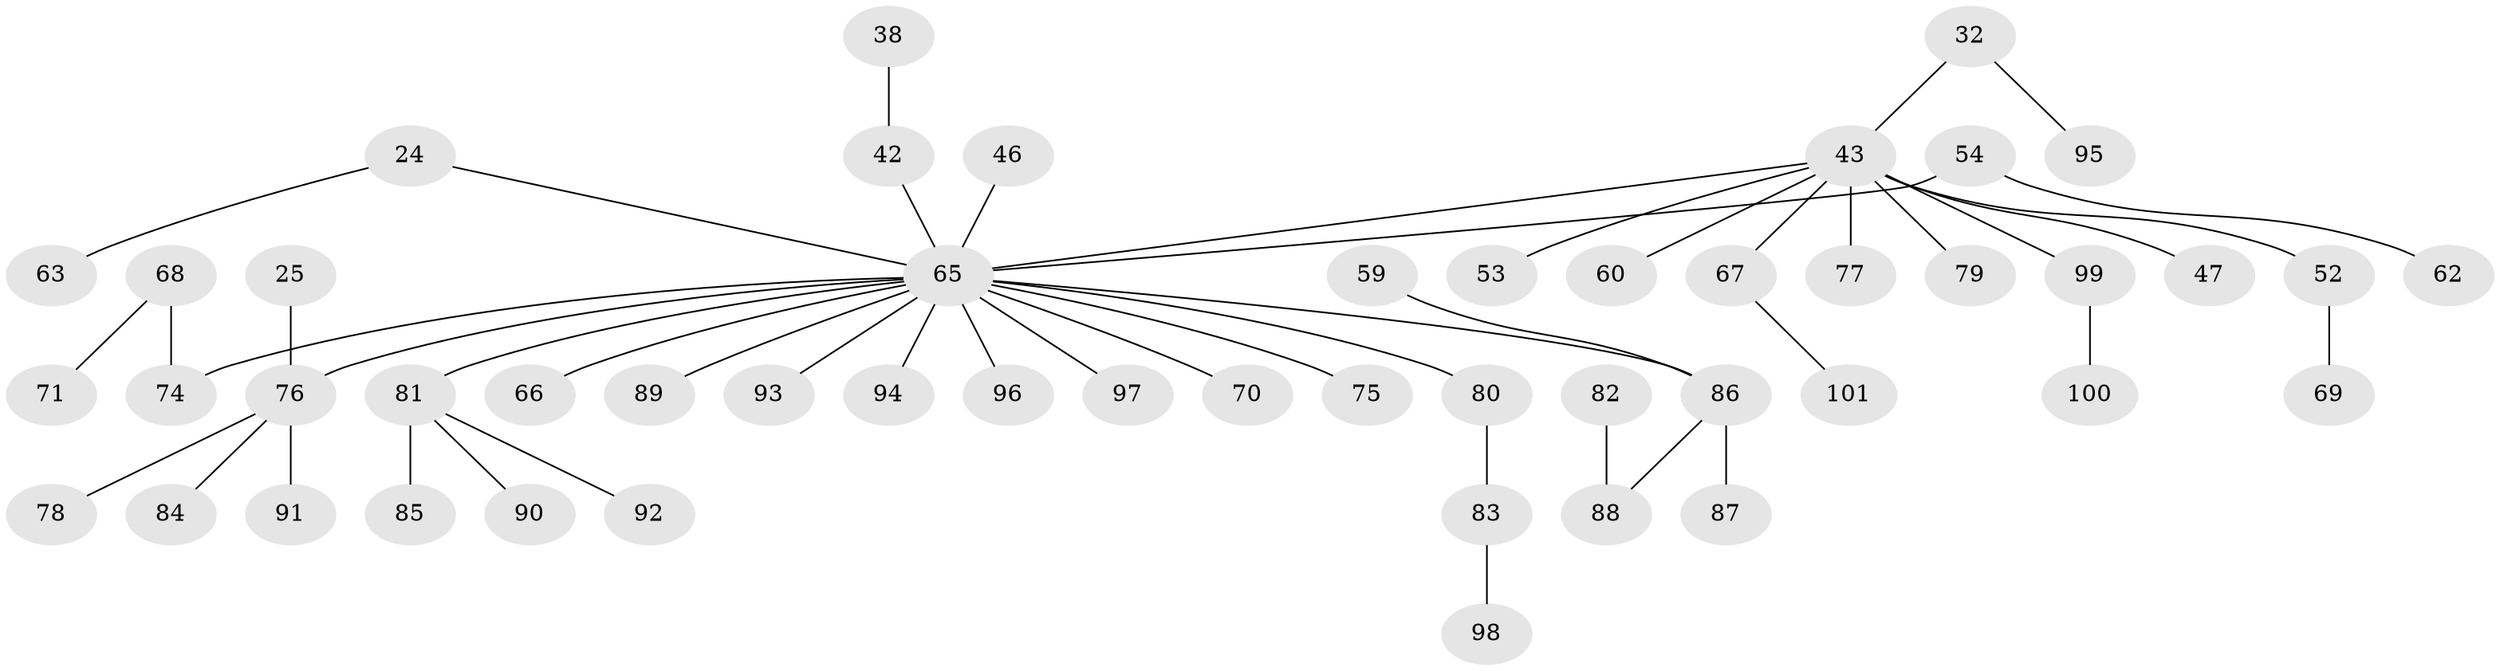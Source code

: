 // original degree distribution, {8: 0.009900990099009901, 4: 0.0594059405940594, 5: 0.039603960396039604, 2: 0.2376237623762376, 1: 0.48514851485148514, 3: 0.16831683168316833}
// Generated by graph-tools (version 1.1) at 2025/02/03/05/25 17:02:42]
// undirected, 50 vertices, 49 edges
graph export_dot {
graph [start="1"]
  node [color=gray90,style=filled];
  24;
  25;
  32;
  38;
  42 [super="+36"];
  43 [super="+31+35"];
  46;
  47;
  52;
  53;
  54;
  59;
  60;
  62;
  63;
  65 [super="+10+7+21+15+16+41+51+22+34+30+6+33+19"];
  66;
  67 [super="+48"];
  68;
  69;
  70;
  71;
  74 [super="+57"];
  75;
  76 [super="+49+73+20+17"];
  77;
  78;
  79;
  80 [super="+56+61"];
  81 [super="+64"];
  82;
  83;
  84;
  85;
  86 [super="+28+58+29+44"];
  87;
  88 [super="+50"];
  89;
  90;
  91;
  92;
  93;
  94;
  95;
  96;
  97;
  98;
  99;
  100;
  101;
  24 -- 63;
  24 -- 65;
  25 -- 76;
  32 -- 95;
  32 -- 43;
  38 -- 42;
  42 -- 65;
  43 -- 99;
  43 -- 77;
  43 -- 79;
  43 -- 52;
  43 -- 53;
  43 -- 60;
  43 -- 65;
  43 -- 67;
  43 -- 47;
  46 -- 65;
  52 -- 69;
  54 -- 62;
  54 -- 65;
  59 -- 86;
  65 -- 96;
  65 -- 66;
  65 -- 75;
  65 -- 89;
  65 -- 94;
  65 -- 70;
  65 -- 86;
  65 -- 97;
  65 -- 80;
  65 -- 74;
  65 -- 76;
  65 -- 81;
  65 -- 93;
  67 -- 101;
  68 -- 71;
  68 -- 74;
  76 -- 91;
  76 -- 84;
  76 -- 78;
  80 -- 83;
  81 -- 85;
  81 -- 90;
  81 -- 92;
  82 -- 88;
  83 -- 98;
  86 -- 87;
  86 -- 88;
  99 -- 100;
}
